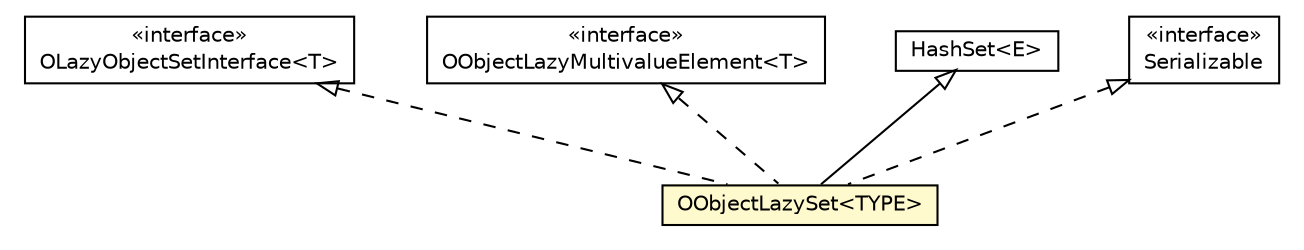 #!/usr/local/bin/dot
#
# Class diagram 
# Generated by UMLGraph version R5_6-24-gf6e263 (http://www.umlgraph.org/)
#

digraph G {
	edge [fontname="Helvetica",fontsize=10,labelfontname="Helvetica",labelfontsize=10];
	node [fontname="Helvetica",fontsize=10,shape=plaintext];
	nodesep=0.25;
	ranksep=0.5;
	// com.orientechnologies.orient.core.db.object.OLazyObjectSetInterface<T>
	c2654334 [label=<<table title="com.orientechnologies.orient.core.db.object.OLazyObjectSetInterface" border="0" cellborder="1" cellspacing="0" cellpadding="2" port="p" href="../../core/db/object/OLazyObjectSetInterface.html">
		<tr><td><table border="0" cellspacing="0" cellpadding="1">
<tr><td align="center" balign="center"> &#171;interface&#187; </td></tr>
<tr><td align="center" balign="center"> OLazyObjectSetInterface&lt;T&gt; </td></tr>
		</table></td></tr>
		</table>>, URL="../../core/db/object/OLazyObjectSetInterface.html", fontname="Helvetica", fontcolor="black", fontsize=10.0];
	// com.orientechnologies.orient.core.db.object.OObjectLazyMultivalueElement<T>
	c2654336 [label=<<table title="com.orientechnologies.orient.core.db.object.OObjectLazyMultivalueElement" border="0" cellborder="1" cellspacing="0" cellpadding="2" port="p" href="../../core/db/object/OObjectLazyMultivalueElement.html">
		<tr><td><table border="0" cellspacing="0" cellpadding="1">
<tr><td align="center" balign="center"> &#171;interface&#187; </td></tr>
<tr><td align="center" balign="center"> OObjectLazyMultivalueElement&lt;T&gt; </td></tr>
		</table></td></tr>
		</table>>, URL="../../core/db/object/OObjectLazyMultivalueElement.html", fontname="Helvetica", fontcolor="black", fontsize=10.0];
	// com.orientechnologies.orient.object.db.OObjectLazySet<TYPE>
	c2655523 [label=<<table title="com.orientechnologies.orient.object.db.OObjectLazySet" border="0" cellborder="1" cellspacing="0" cellpadding="2" port="p" bgcolor="lemonChiffon" href="./OObjectLazySet.html">
		<tr><td><table border="0" cellspacing="0" cellpadding="1">
<tr><td align="center" balign="center"> OObjectLazySet&lt;TYPE&gt; </td></tr>
		</table></td></tr>
		</table>>, URL="./OObjectLazySet.html", fontname="Helvetica", fontcolor="black", fontsize=10.0];
	//com.orientechnologies.orient.object.db.OObjectLazySet<TYPE> extends java.util.HashSet<TYPE>
	c2656095:p -> c2655523:p [dir=back,arrowtail=empty];
	//com.orientechnologies.orient.object.db.OObjectLazySet<TYPE> implements com.orientechnologies.orient.core.db.object.OLazyObjectSetInterface<T>
	c2654334:p -> c2655523:p [dir=back,arrowtail=empty,style=dashed];
	//com.orientechnologies.orient.object.db.OObjectLazySet<TYPE> implements com.orientechnologies.orient.core.db.object.OObjectLazyMultivalueElement<T>
	c2654336:p -> c2655523:p [dir=back,arrowtail=empty,style=dashed];
	//com.orientechnologies.orient.object.db.OObjectLazySet<TYPE> implements java.io.Serializable
	c2656096:p -> c2655523:p [dir=back,arrowtail=empty,style=dashed];
	// java.io.Serializable
	c2656096 [label=<<table title="java.io.Serializable" border="0" cellborder="1" cellspacing="0" cellpadding="2" port="p" href="http://java.sun.com/j2se/1.4.2/docs/api/java/io/Serializable.html">
		<tr><td><table border="0" cellspacing="0" cellpadding="1">
<tr><td align="center" balign="center"> &#171;interface&#187; </td></tr>
<tr><td align="center" balign="center"> Serializable </td></tr>
		</table></td></tr>
		</table>>, URL="http://java.sun.com/j2se/1.4.2/docs/api/java/io/Serializable.html", fontname="Helvetica", fontcolor="black", fontsize=10.0];
	// java.util.HashSet<E>
	c2656095 [label=<<table title="java.util.HashSet" border="0" cellborder="1" cellspacing="0" cellpadding="2" port="p" href="http://java.sun.com/j2se/1.4.2/docs/api/java/util/HashSet.html">
		<tr><td><table border="0" cellspacing="0" cellpadding="1">
<tr><td align="center" balign="center"> HashSet&lt;E&gt; </td></tr>
		</table></td></tr>
		</table>>, URL="http://java.sun.com/j2se/1.4.2/docs/api/java/util/HashSet.html", fontname="Helvetica", fontcolor="black", fontsize=10.0];
}

